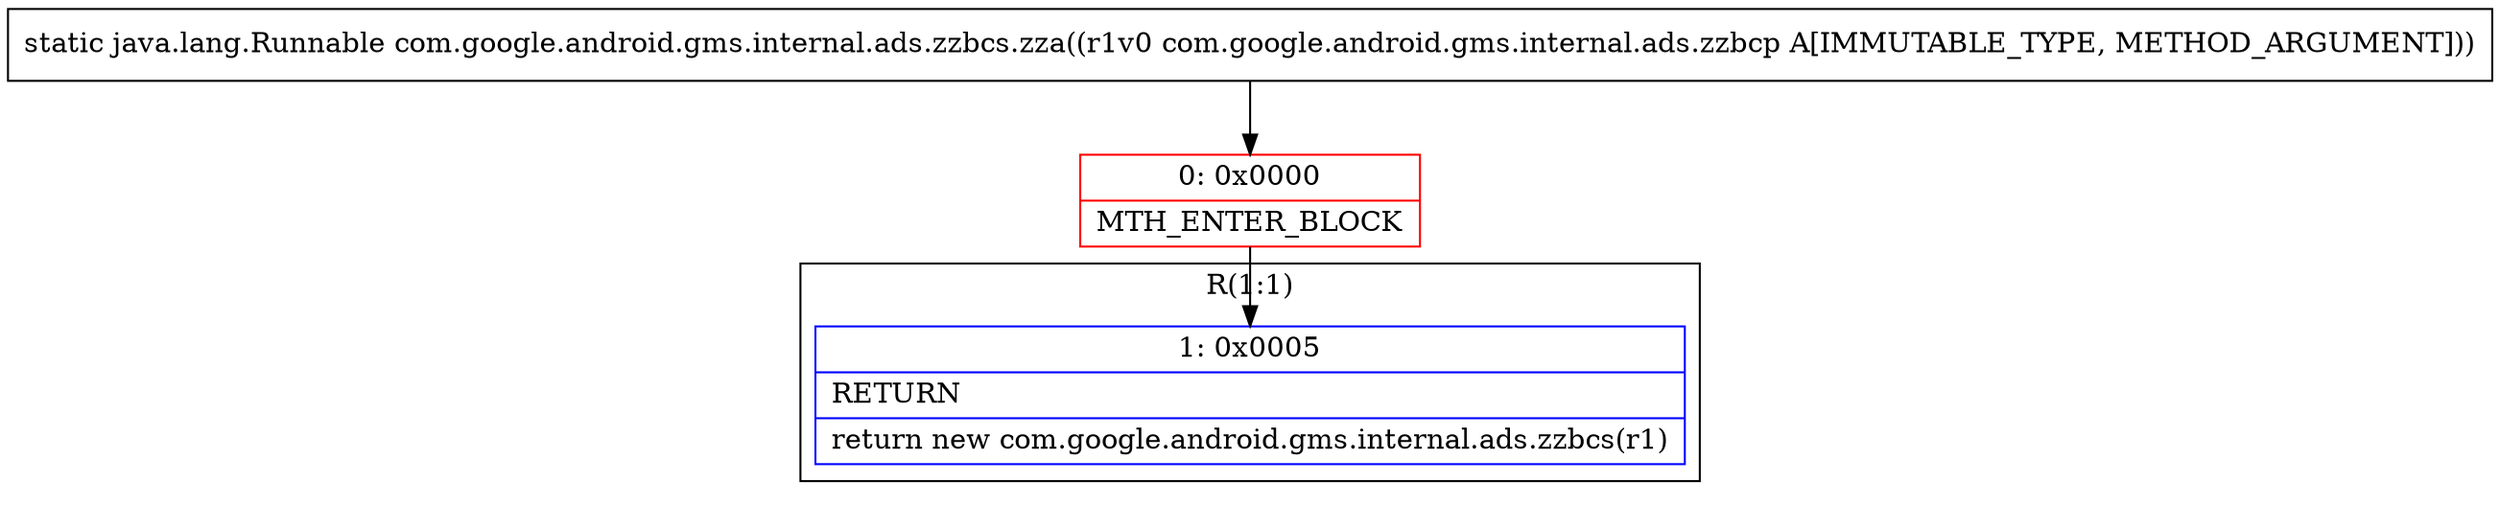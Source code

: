 digraph "CFG forcom.google.android.gms.internal.ads.zzbcs.zza(Lcom\/google\/android\/gms\/internal\/ads\/zzbcp;)Ljava\/lang\/Runnable;" {
subgraph cluster_Region_1686054285 {
label = "R(1:1)";
node [shape=record,color=blue];
Node_1 [shape=record,label="{1\:\ 0x0005|RETURN\l|return new com.google.android.gms.internal.ads.zzbcs(r1)\l}"];
}
Node_0 [shape=record,color=red,label="{0\:\ 0x0000|MTH_ENTER_BLOCK\l}"];
MethodNode[shape=record,label="{static java.lang.Runnable com.google.android.gms.internal.ads.zzbcs.zza((r1v0 com.google.android.gms.internal.ads.zzbcp A[IMMUTABLE_TYPE, METHOD_ARGUMENT])) }"];
MethodNode -> Node_0;
Node_0 -> Node_1;
}

